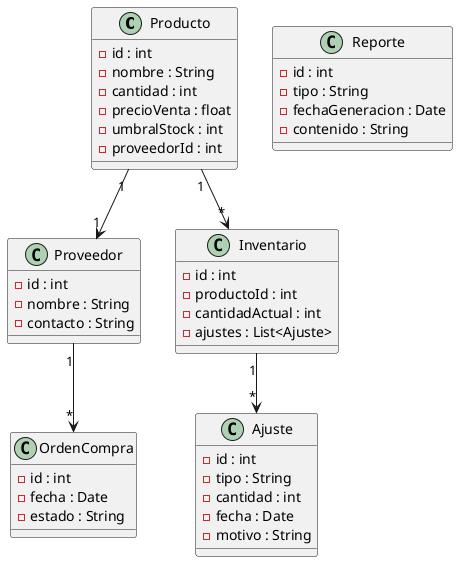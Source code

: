 @startuml md_ejercicio_1
class Producto {
    - id : int
    - nombre : String
    - cantidad : int
    - precioVenta : float
    - umbralStock : int
    - proveedorId : int
}

class Proveedor {
    - id : int
    - nombre : String
    - contacto : String
}

class OrdenCompra {
    - id : int
    - fecha : Date
    - estado : String
}

class Inventario {
    - id : int
    - productoId : int
    - cantidadActual : int
    - ajustes : List<Ajuste>
}

class Ajuste {
    - id : int
    - tipo : String
    - cantidad : int
    - fecha : Date
    - motivo : String
}

class Reporte {
    - id : int
    - tipo : String
    - fechaGeneracion : Date
    - contenido : String
}

Producto "1" --> "*" Inventario
Producto "1" --> "1" Proveedor
Inventario "1" --> "*" Ajuste
Proveedor "1" --> "*" OrdenCompra
@enduml
